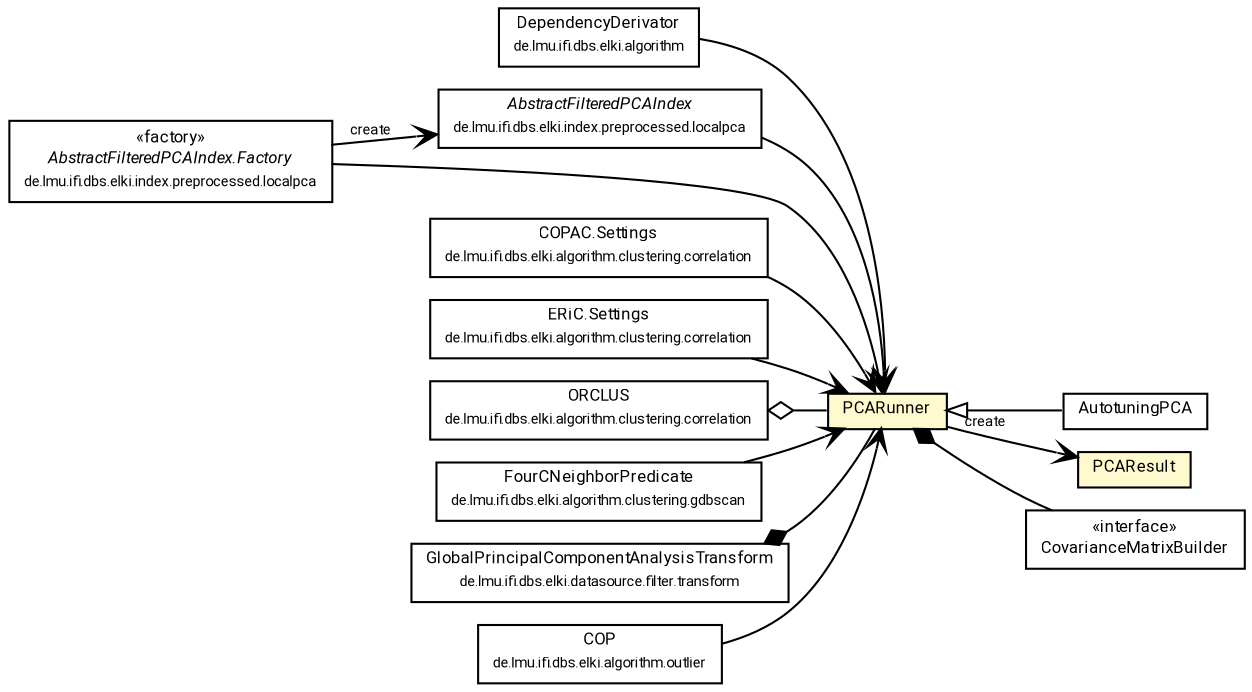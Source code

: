 #!/usr/local/bin/dot
#
# Class diagram 
# Generated by UMLGraph version R5_7_2-60-g0e99a6 (http://www.spinellis.gr/umlgraph/)
#

digraph G {
	graph [fontnames="svg"]
	edge [fontname="Roboto",fontsize=7,labelfontname="Roboto",labelfontsize=7,color="black"];
	node [fontname="Roboto",fontcolor="black",fontsize=8,shape=plaintext,margin=0,width=0,height=0];
	nodesep=0.15;
	ranksep=0.25;
	rankdir=LR;
	// de.lmu.ifi.dbs.elki.algorithm.DependencyDerivator<V extends de.lmu.ifi.dbs.elki.data.NumberVector>
	c7887152 [label=<<table title="de.lmu.ifi.dbs.elki.algorithm.DependencyDerivator" border="0" cellborder="1" cellspacing="0" cellpadding="2" href="../../../algorithm/DependencyDerivator.html" target="_parent">
		<tr><td><table border="0" cellspacing="0" cellpadding="1">
		<tr><td align="center" balign="center"> <font face="Roboto">DependencyDerivator</font> </td></tr>
		<tr><td align="center" balign="center"> <font face="Roboto" point-size="7.0">de.lmu.ifi.dbs.elki.algorithm</font> </td></tr>
		</table></td></tr>
		</table>>, URL="../../../algorithm/DependencyDerivator.html"];
	// de.lmu.ifi.dbs.elki.index.preprocessed.localpca.AbstractFilteredPCAIndex<NV extends de.lmu.ifi.dbs.elki.data.NumberVector>
	c7887537 [label=<<table title="de.lmu.ifi.dbs.elki.index.preprocessed.localpca.AbstractFilteredPCAIndex" border="0" cellborder="1" cellspacing="0" cellpadding="2" href="../../../index/preprocessed/localpca/AbstractFilteredPCAIndex.html" target="_parent">
		<tr><td><table border="0" cellspacing="0" cellpadding="1">
		<tr><td align="center" balign="center"> <font face="Roboto"><i>AbstractFilteredPCAIndex</i></font> </td></tr>
		<tr><td align="center" balign="center"> <font face="Roboto" point-size="7.0">de.lmu.ifi.dbs.elki.index.preprocessed.localpca</font> </td></tr>
		</table></td></tr>
		</table>>, URL="../../../index/preprocessed/localpca/AbstractFilteredPCAIndex.html"];
	// de.lmu.ifi.dbs.elki.index.preprocessed.localpca.AbstractFilteredPCAIndex.Factory<NV extends de.lmu.ifi.dbs.elki.data.NumberVector>
	c7887538 [label=<<table title="de.lmu.ifi.dbs.elki.index.preprocessed.localpca.AbstractFilteredPCAIndex.Factory" border="0" cellborder="1" cellspacing="0" cellpadding="2" href="../../../index/preprocessed/localpca/AbstractFilteredPCAIndex.Factory.html" target="_parent">
		<tr><td><table border="0" cellspacing="0" cellpadding="1">
		<tr><td align="center" balign="center"> &#171;factory&#187; </td></tr>
		<tr><td align="center" balign="center"> <font face="Roboto"><i>AbstractFilteredPCAIndex.Factory</i></font> </td></tr>
		<tr><td align="center" balign="center"> <font face="Roboto" point-size="7.0">de.lmu.ifi.dbs.elki.index.preprocessed.localpca</font> </td></tr>
		</table></td></tr>
		</table>>, URL="../../../index/preprocessed/localpca/AbstractFilteredPCAIndex.Factory.html"];
	// de.lmu.ifi.dbs.elki.algorithm.clustering.correlation.COPAC.Settings
	c7887767 [label=<<table title="de.lmu.ifi.dbs.elki.algorithm.clustering.correlation.COPAC.Settings" border="0" cellborder="1" cellspacing="0" cellpadding="2" href="../../../algorithm/clustering/correlation/COPAC.Settings.html" target="_parent">
		<tr><td><table border="0" cellspacing="0" cellpadding="1">
		<tr><td align="center" balign="center"> <font face="Roboto">COPAC.Settings</font> </td></tr>
		<tr><td align="center" balign="center"> <font face="Roboto" point-size="7.0">de.lmu.ifi.dbs.elki.algorithm.clustering.correlation</font> </td></tr>
		</table></td></tr>
		</table>>, URL="../../../algorithm/clustering/correlation/COPAC.Settings.html"];
	// de.lmu.ifi.dbs.elki.algorithm.clustering.correlation.ERiC.Settings
	c7887770 [label=<<table title="de.lmu.ifi.dbs.elki.algorithm.clustering.correlation.ERiC.Settings" border="0" cellborder="1" cellspacing="0" cellpadding="2" href="../../../algorithm/clustering/correlation/ERiC.Settings.html" target="_parent">
		<tr><td><table border="0" cellspacing="0" cellpadding="1">
		<tr><td align="center" balign="center"> <font face="Roboto">ERiC.Settings</font> </td></tr>
		<tr><td align="center" balign="center"> <font face="Roboto" point-size="7.0">de.lmu.ifi.dbs.elki.algorithm.clustering.correlation</font> </td></tr>
		</table></td></tr>
		</table>>, URL="../../../algorithm/clustering/correlation/ERiC.Settings.html"];
	// de.lmu.ifi.dbs.elki.algorithm.clustering.correlation.ORCLUS<V extends de.lmu.ifi.dbs.elki.data.NumberVector>
	c7887776 [label=<<table title="de.lmu.ifi.dbs.elki.algorithm.clustering.correlation.ORCLUS" border="0" cellborder="1" cellspacing="0" cellpadding="2" href="../../../algorithm/clustering/correlation/ORCLUS.html" target="_parent">
		<tr><td><table border="0" cellspacing="0" cellpadding="1">
		<tr><td align="center" balign="center"> <font face="Roboto">ORCLUS</font> </td></tr>
		<tr><td align="center" balign="center"> <font face="Roboto" point-size="7.0">de.lmu.ifi.dbs.elki.algorithm.clustering.correlation</font> </td></tr>
		</table></td></tr>
		</table>>, URL="../../../algorithm/clustering/correlation/ORCLUS.html"];
	// de.lmu.ifi.dbs.elki.algorithm.clustering.gdbscan.FourCNeighborPredicate<V extends de.lmu.ifi.dbs.elki.data.NumberVector>
	c7888002 [label=<<table title="de.lmu.ifi.dbs.elki.algorithm.clustering.gdbscan.FourCNeighborPredicate" border="0" cellborder="1" cellspacing="0" cellpadding="2" href="../../../algorithm/clustering/gdbscan/FourCNeighborPredicate.html" target="_parent">
		<tr><td><table border="0" cellspacing="0" cellpadding="1">
		<tr><td align="center" balign="center"> <font face="Roboto">FourCNeighborPredicate</font> </td></tr>
		<tr><td align="center" balign="center"> <font face="Roboto" point-size="7.0">de.lmu.ifi.dbs.elki.algorithm.clustering.gdbscan</font> </td></tr>
		</table></td></tr>
		</table>>, URL="../../../algorithm/clustering/gdbscan/FourCNeighborPredicate.html"];
	// de.lmu.ifi.dbs.elki.math.linearalgebra.pca.AutotuningPCA
	c7888072 [label=<<table title="de.lmu.ifi.dbs.elki.math.linearalgebra.pca.AutotuningPCA" border="0" cellborder="1" cellspacing="0" cellpadding="2" href="AutotuningPCA.html" target="_parent">
		<tr><td><table border="0" cellspacing="0" cellpadding="1">
		<tr><td align="center" balign="center"> <font face="Roboto">AutotuningPCA</font> </td></tr>
		</table></td></tr>
		</table>>, URL="AutotuningPCA.html"];
	// de.lmu.ifi.dbs.elki.math.linearalgebra.pca.PCAResult
	c7888867 [label=<<table title="de.lmu.ifi.dbs.elki.math.linearalgebra.pca.PCAResult" border="0" cellborder="1" cellspacing="0" cellpadding="2" bgcolor="LemonChiffon" href="PCAResult.html" target="_parent">
		<tr><td><table border="0" cellspacing="0" cellpadding="1">
		<tr><td align="center" balign="center"> <font face="Roboto">PCAResult</font> </td></tr>
		</table></td></tr>
		</table>>, URL="PCAResult.html"];
	// de.lmu.ifi.dbs.elki.math.linearalgebra.pca.CovarianceMatrixBuilder
	c7888900 [label=<<table title="de.lmu.ifi.dbs.elki.math.linearalgebra.pca.CovarianceMatrixBuilder" border="0" cellborder="1" cellspacing="0" cellpadding="2" href="CovarianceMatrixBuilder.html" target="_parent">
		<tr><td><table border="0" cellspacing="0" cellpadding="1">
		<tr><td align="center" balign="center"> &#171;interface&#187; </td></tr>
		<tr><td align="center" balign="center"> <font face="Roboto">CovarianceMatrixBuilder</font> </td></tr>
		</table></td></tr>
		</table>>, URL="CovarianceMatrixBuilder.html"];
	// de.lmu.ifi.dbs.elki.math.linearalgebra.pca.PCARunner
	c7888901 [label=<<table title="de.lmu.ifi.dbs.elki.math.linearalgebra.pca.PCARunner" border="0" cellborder="1" cellspacing="0" cellpadding="2" bgcolor="lemonChiffon" href="PCARunner.html" target="_parent">
		<tr><td><table border="0" cellspacing="0" cellpadding="1">
		<tr><td align="center" balign="center"> <font face="Roboto">PCARunner</font> </td></tr>
		</table></td></tr>
		</table>>, URL="PCARunner.html"];
	// de.lmu.ifi.dbs.elki.datasource.filter.transform.GlobalPrincipalComponentAnalysisTransform<O extends de.lmu.ifi.dbs.elki.data.NumberVector>
	c7889707 [label=<<table title="de.lmu.ifi.dbs.elki.datasource.filter.transform.GlobalPrincipalComponentAnalysisTransform" border="0" cellborder="1" cellspacing="0" cellpadding="2" href="../../../datasource/filter/transform/GlobalPrincipalComponentAnalysisTransform.html" target="_parent">
		<tr><td><table border="0" cellspacing="0" cellpadding="1">
		<tr><td align="center" balign="center"> <font face="Roboto">GlobalPrincipalComponentAnalysisTransform</font> </td></tr>
		<tr><td align="center" balign="center"> <font face="Roboto" point-size="7.0">de.lmu.ifi.dbs.elki.datasource.filter.transform</font> </td></tr>
		</table></td></tr>
		</table>>, URL="../../../datasource/filter/transform/GlobalPrincipalComponentAnalysisTransform.html"];
	// de.lmu.ifi.dbs.elki.algorithm.outlier.COP<V extends de.lmu.ifi.dbs.elki.data.NumberVector>
	c7890001 [label=<<table title="de.lmu.ifi.dbs.elki.algorithm.outlier.COP" border="0" cellborder="1" cellspacing="0" cellpadding="2" href="../../../algorithm/outlier/COP.html" target="_parent">
		<tr><td><table border="0" cellspacing="0" cellpadding="1">
		<tr><td align="center" balign="center"> <font face="Roboto">COP</font> </td></tr>
		<tr><td align="center" balign="center"> <font face="Roboto" point-size="7.0">de.lmu.ifi.dbs.elki.algorithm.outlier</font> </td></tr>
		</table></td></tr>
		</table>>, URL="../../../algorithm/outlier/COP.html"];
	// de.lmu.ifi.dbs.elki.index.preprocessed.localpca.AbstractFilteredPCAIndex.Factory<NV extends de.lmu.ifi.dbs.elki.data.NumberVector> navassoc de.lmu.ifi.dbs.elki.index.preprocessed.localpca.AbstractFilteredPCAIndex<NV extends de.lmu.ifi.dbs.elki.data.NumberVector>
	c7887538 -> c7887537 [arrowhead=open,weight=1,label="create"];
	// de.lmu.ifi.dbs.elki.algorithm.clustering.correlation.ORCLUS<V extends de.lmu.ifi.dbs.elki.data.NumberVector> has de.lmu.ifi.dbs.elki.math.linearalgebra.pca.PCARunner
	c7887776 -> c7888901 [arrowhead=none,arrowtail=ediamond,dir=back,weight=4];
	// de.lmu.ifi.dbs.elki.math.linearalgebra.pca.AutotuningPCA extends de.lmu.ifi.dbs.elki.math.linearalgebra.pca.PCARunner
	c7888901 -> c7888072 [arrowtail=empty,dir=back,weight=10];
	// de.lmu.ifi.dbs.elki.math.linearalgebra.pca.PCARunner composed de.lmu.ifi.dbs.elki.math.linearalgebra.pca.CovarianceMatrixBuilder
	c7888901 -> c7888900 [arrowhead=none,arrowtail=diamond,dir=back,weight=6];
	// de.lmu.ifi.dbs.elki.math.linearalgebra.pca.PCARunner navassoc de.lmu.ifi.dbs.elki.math.linearalgebra.pca.PCAResult
	c7888901 -> c7888867 [arrowhead=open,weight=1,label="create"];
	// de.lmu.ifi.dbs.elki.datasource.filter.transform.GlobalPrincipalComponentAnalysisTransform<O extends de.lmu.ifi.dbs.elki.data.NumberVector> composed de.lmu.ifi.dbs.elki.math.linearalgebra.pca.PCARunner
	c7889707 -> c7888901 [arrowhead=none,arrowtail=diamond,dir=back,weight=6];
	// de.lmu.ifi.dbs.elki.algorithm.DependencyDerivator<V extends de.lmu.ifi.dbs.elki.data.NumberVector> navassoc de.lmu.ifi.dbs.elki.math.linearalgebra.pca.PCARunner
	c7887152 -> c7888901 [arrowhead=open,weight=1];
	// de.lmu.ifi.dbs.elki.index.preprocessed.localpca.AbstractFilteredPCAIndex<NV extends de.lmu.ifi.dbs.elki.data.NumberVector> navassoc de.lmu.ifi.dbs.elki.math.linearalgebra.pca.PCARunner
	c7887537 -> c7888901 [arrowhead=open,weight=1];
	// de.lmu.ifi.dbs.elki.index.preprocessed.localpca.AbstractFilteredPCAIndex.Factory<NV extends de.lmu.ifi.dbs.elki.data.NumberVector> navassoc de.lmu.ifi.dbs.elki.math.linearalgebra.pca.PCARunner
	c7887538 -> c7888901 [arrowhead=open,weight=1];
	// de.lmu.ifi.dbs.elki.algorithm.clustering.correlation.COPAC.Settings navassoc de.lmu.ifi.dbs.elki.math.linearalgebra.pca.PCARunner
	c7887767 -> c7888901 [arrowhead=open,weight=1];
	// de.lmu.ifi.dbs.elki.algorithm.clustering.correlation.ERiC.Settings navassoc de.lmu.ifi.dbs.elki.math.linearalgebra.pca.PCARunner
	c7887770 -> c7888901 [arrowhead=open,weight=1];
	// de.lmu.ifi.dbs.elki.algorithm.clustering.gdbscan.FourCNeighborPredicate<V extends de.lmu.ifi.dbs.elki.data.NumberVector> navassoc de.lmu.ifi.dbs.elki.math.linearalgebra.pca.PCARunner
	c7888002 -> c7888901 [arrowhead=open,weight=1];
	// de.lmu.ifi.dbs.elki.algorithm.outlier.COP<V extends de.lmu.ifi.dbs.elki.data.NumberVector> navassoc de.lmu.ifi.dbs.elki.math.linearalgebra.pca.PCARunner
	c7890001 -> c7888901 [arrowhead=open,weight=1];
}

